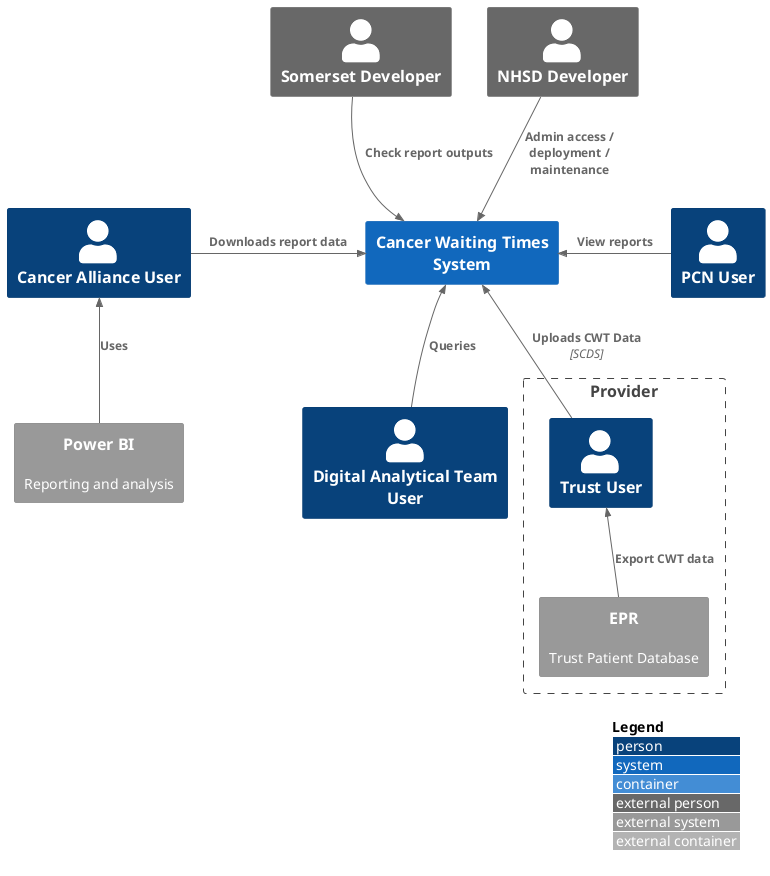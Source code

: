 @startuml C4_Elements
!include <C4/C4_Container>

Person(cau, "Cancer Alliance User", "")
Person(dau, "Digital Analytical Team User", "")
Person(pcu, "PCN User", "")
Person_Ext(sdv, "Somerset Developer", "")
Person_Ext(ndv, "NHSD Developer", "")

System(cwt, "Cancer Waiting Times System", "")
System_Ext(pbi, "Power BI", "Reporting and analysis")

Boundary("trust", "Provider", "") {
  Person(tu, "Trust User", "")
  System_Ext(tdb, "EPR", "Trust Patient Database")
}

Rel_R(cau, cwt, "Downloads report data", "")
Rel_L(pcu, cwt, "View reports", "")
Rel_U(tu, cwt, "Uploads CWT Data", "SCDS")
Rel_U(dau, cwt, "Queries", "")
Rel_U(pbi, cau, "Uses", "")

Rel(ndv, cwt, "Admin access / deployment / maintenance")
Rel(sdv, cwt, "Check report outputs")

Rel_U(tdb, tu, "Export CWT data")

LAYOUT_WITH_LEGEND()
@enduml